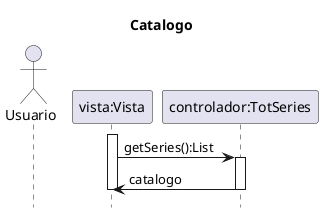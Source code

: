 @startuml
title		Catalogo
hide	footbox

actor	Usuario as usuario
participant "vista:Vista" as vista
participant "controlador:TotSeries" as totseries

activate vista
vista->totseries : getSeries():List
activate totseries
totseries -> vista : catalogo
deactivate totseries
deactivate vista
@enduml